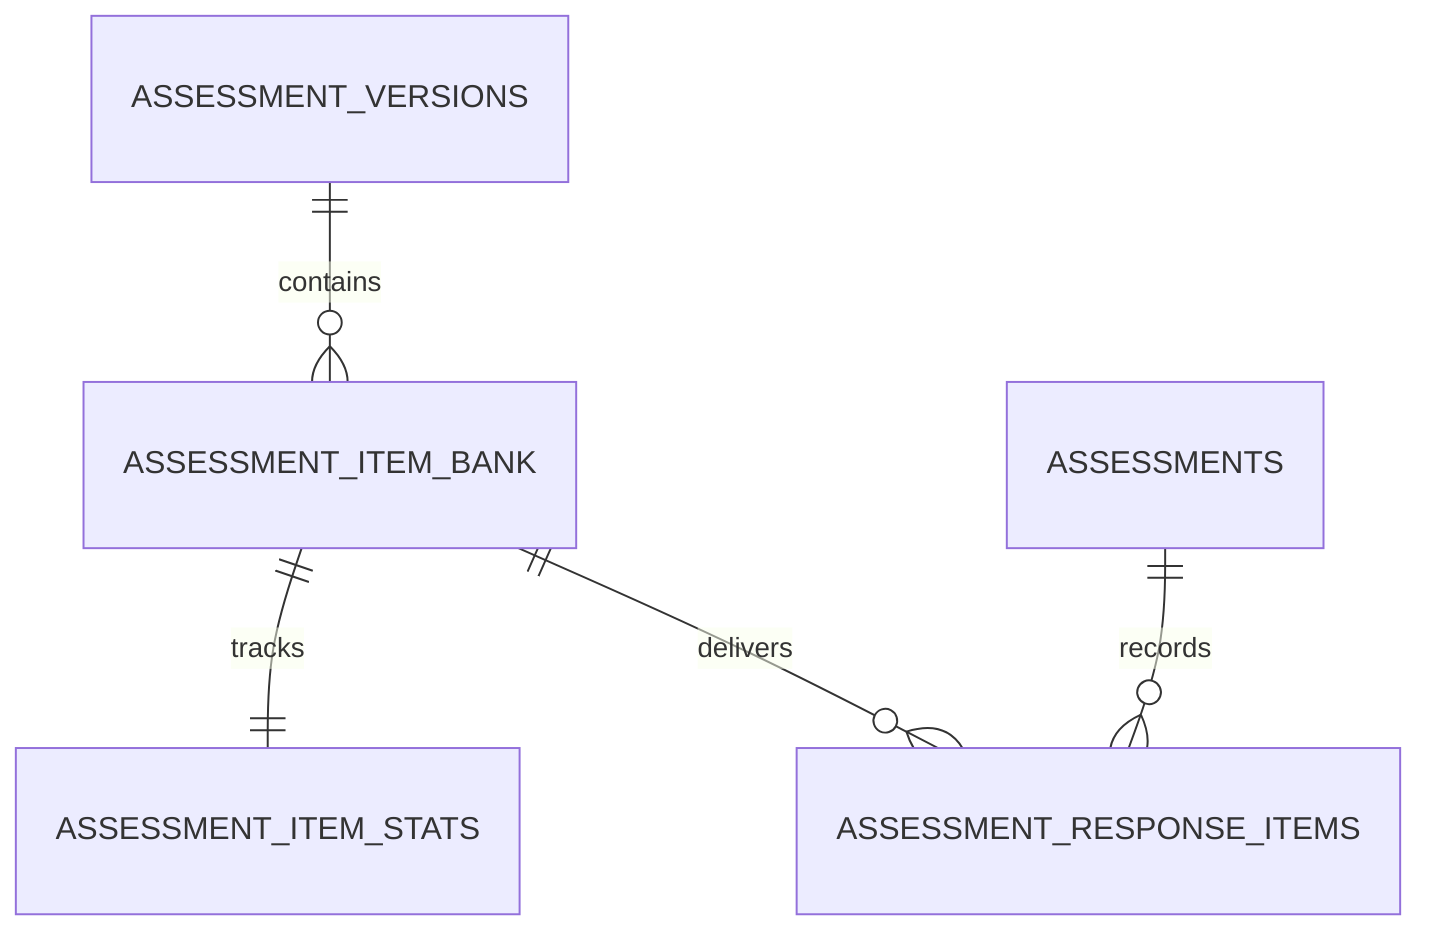 erDiagram
    ASSESSMENT_VERSIONS ||--o{ ASSESSMENT_ITEM_BANK : "contains"
    ASSESSMENT_ITEM_BANK ||--|| ASSESSMENT_ITEM_STATS : "tracks"
    ASSESSMENTS ||--o{ ASSESSMENT_RESPONSE_ITEMS : "records"
    ASSESSMENT_ITEM_BANK ||--o{ ASSESSMENT_RESPONSE_ITEMS : "delivers"